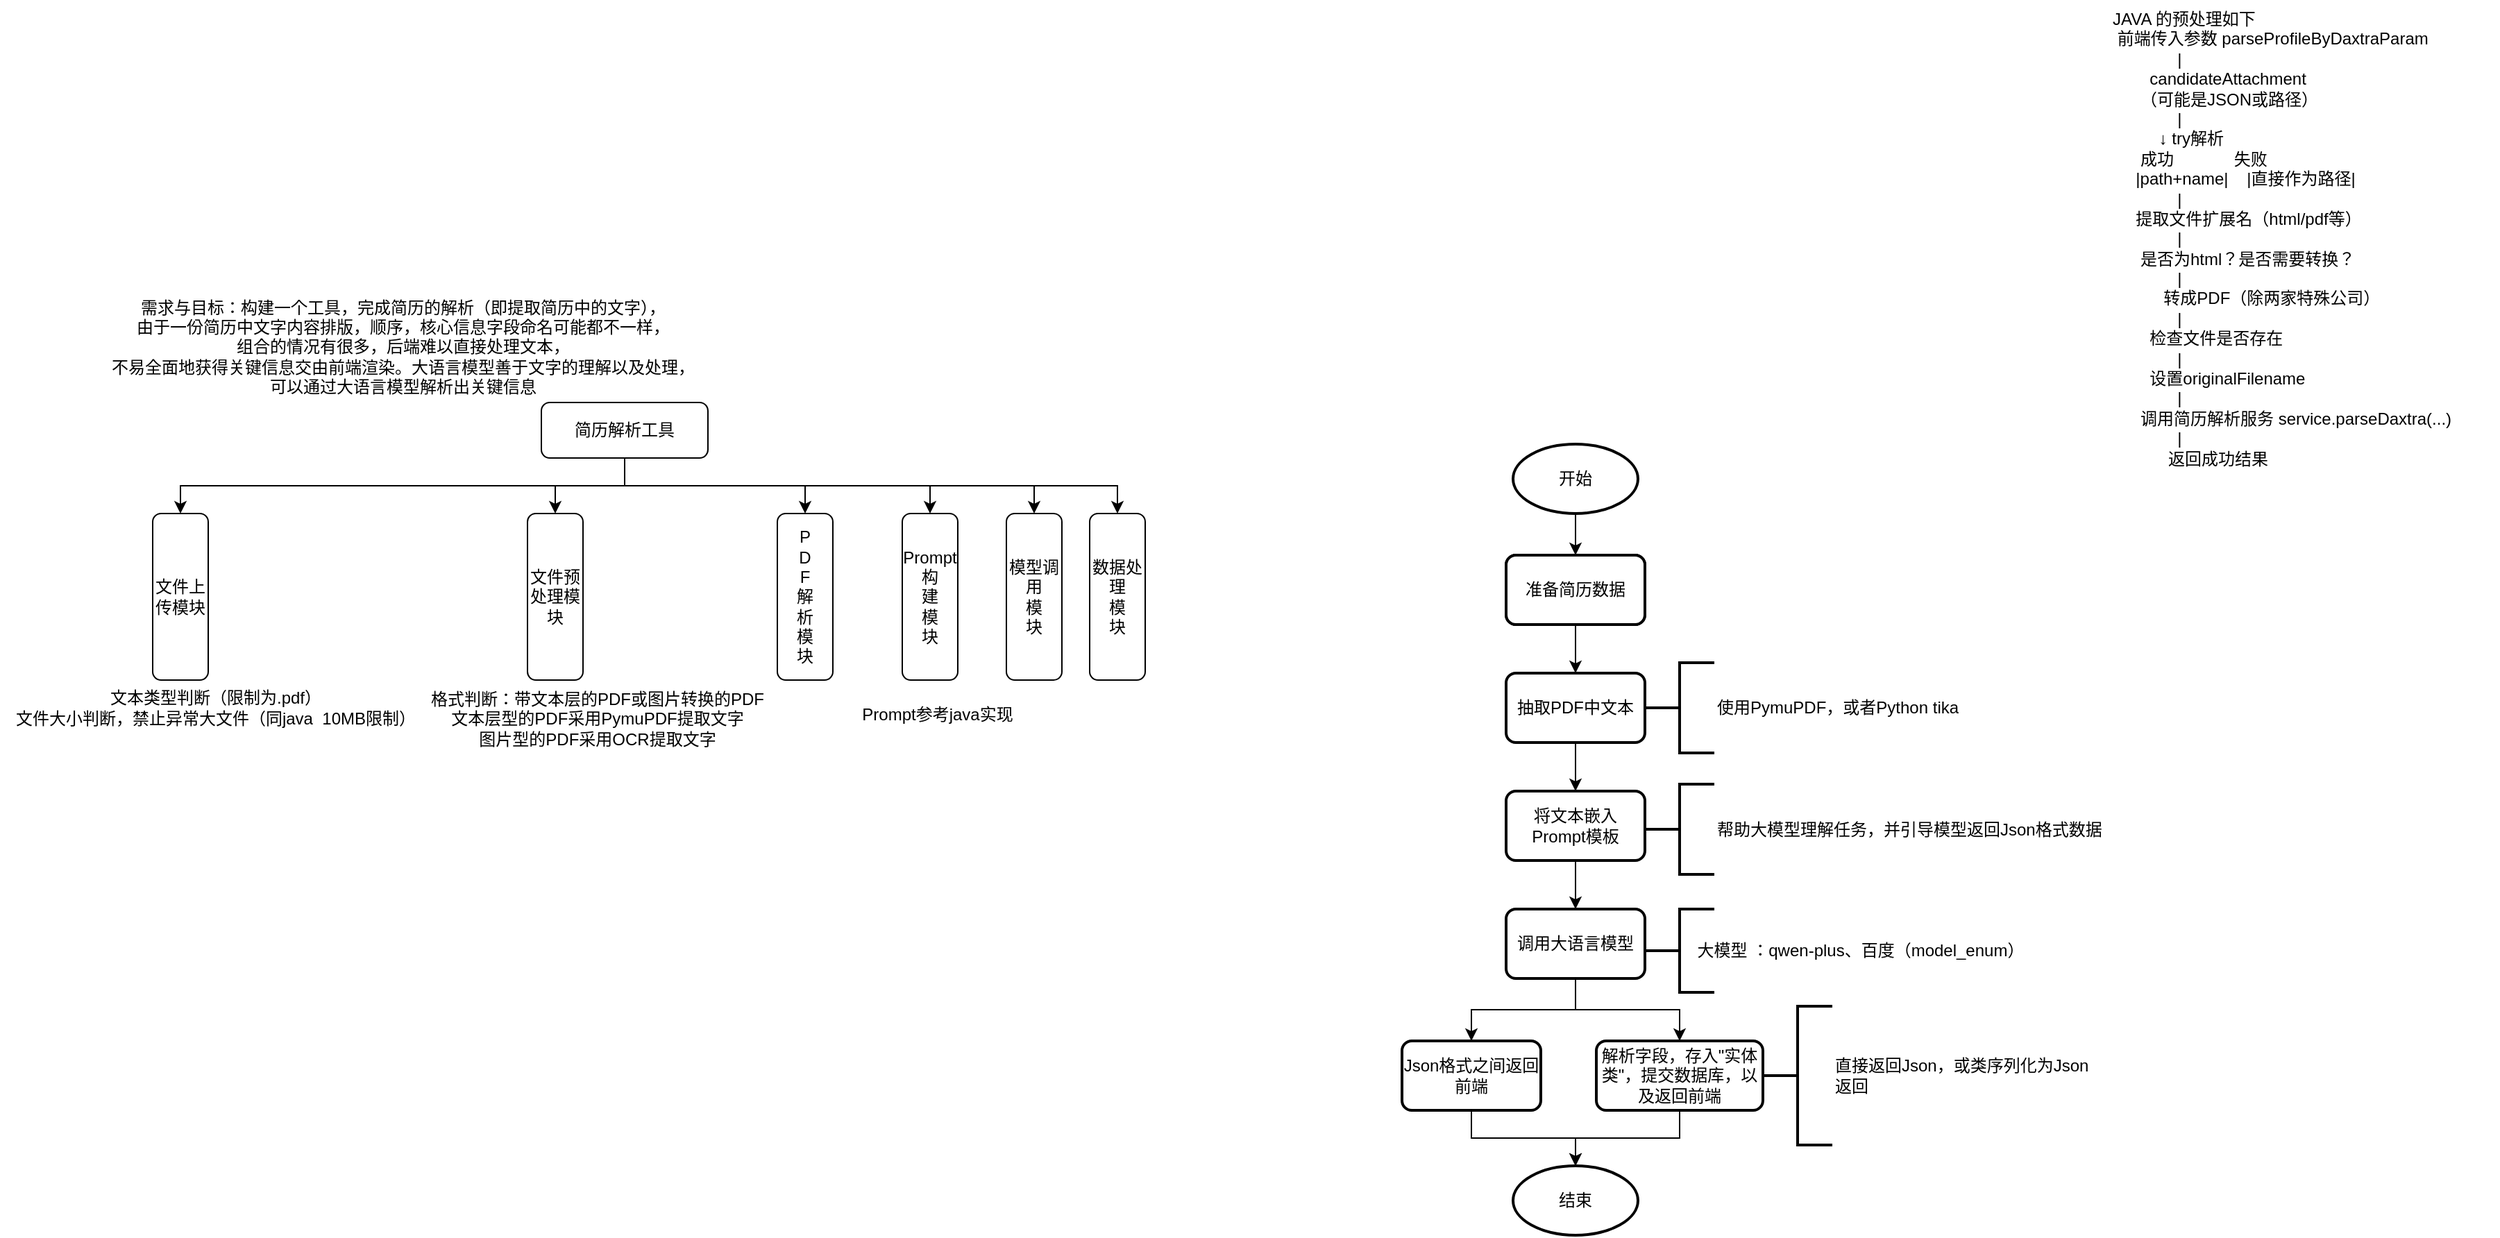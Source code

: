 <mxfile version="27.0.6">
  <diagram name="第 1 页" id="RAnofV5TpTS3j_4g2dHu">
    <mxGraphModel dx="1877" dy="703" grid="1" gridSize="10" guides="1" tooltips="1" connect="1" arrows="1" fold="1" page="1" pageScale="1" pageWidth="827" pageHeight="1169" math="0" shadow="0">
      <root>
        <mxCell id="0" />
        <mxCell id="1" parent="0" />
        <mxCell id="Fmd-8I5noo5baAwEKWVO-14" style="edgeStyle=orthogonalEdgeStyle;rounded=0;orthogonalLoop=1;jettySize=auto;html=1;exitX=0.5;exitY=1;exitDx=0;exitDy=0;exitPerimeter=0;entryX=0.5;entryY=0;entryDx=0;entryDy=0;" parent="1" source="Fmd-8I5noo5baAwEKWVO-1" target="Fmd-8I5noo5baAwEKWVO-2" edge="1">
          <mxGeometry relative="1" as="geometry" />
        </mxCell>
        <mxCell id="Fmd-8I5noo5baAwEKWVO-1" value="开始" style="strokeWidth=2;html=1;shape=mxgraph.flowchart.start_1;whiteSpace=wrap;" parent="1" vertex="1">
          <mxGeometry x="580" y="660" width="90" height="50" as="geometry" />
        </mxCell>
        <mxCell id="Fmd-8I5noo5baAwEKWVO-15" style="edgeStyle=orthogonalEdgeStyle;rounded=0;orthogonalLoop=1;jettySize=auto;html=1;exitX=0.5;exitY=1;exitDx=0;exitDy=0;entryX=0.5;entryY=0;entryDx=0;entryDy=0;" parent="1" source="Fmd-8I5noo5baAwEKWVO-2" target="Fmd-8I5noo5baAwEKWVO-8" edge="1">
          <mxGeometry relative="1" as="geometry" />
        </mxCell>
        <mxCell id="Fmd-8I5noo5baAwEKWVO-2" value="准备简历数据" style="rounded=1;whiteSpace=wrap;html=1;absoluteArcSize=1;arcSize=14;strokeWidth=2;" parent="1" vertex="1">
          <mxGeometry x="575" y="740" width="100" height="50" as="geometry" />
        </mxCell>
        <mxCell id="Fmd-8I5noo5baAwEKWVO-4" value="大模型 ：qwen-plus、百度（model_enum）" style="text;html=1;align=center;verticalAlign=middle;resizable=0;points=[];autosize=1;strokeColor=none;fillColor=none;" parent="1" vertex="1">
          <mxGeometry x="700" y="1010" width="260" height="30" as="geometry" />
        </mxCell>
        <mxCell id="Fmd-8I5noo5baAwEKWVO-17" style="edgeStyle=orthogonalEdgeStyle;rounded=0;orthogonalLoop=1;jettySize=auto;html=1;exitX=0.5;exitY=1;exitDx=0;exitDy=0;entryX=0.5;entryY=0;entryDx=0;entryDy=0;" parent="1" source="Fmd-8I5noo5baAwEKWVO-8" target="Fmd-8I5noo5baAwEKWVO-9" edge="1">
          <mxGeometry relative="1" as="geometry" />
        </mxCell>
        <mxCell id="Fmd-8I5noo5baAwEKWVO-8" value="抽取PDF中文本" style="rounded=1;whiteSpace=wrap;html=1;absoluteArcSize=1;arcSize=14;strokeWidth=2;" parent="1" vertex="1">
          <mxGeometry x="575" y="825" width="100" height="50" as="geometry" />
        </mxCell>
        <mxCell id="Fmd-8I5noo5baAwEKWVO-18" style="edgeStyle=orthogonalEdgeStyle;rounded=0;orthogonalLoop=1;jettySize=auto;html=1;exitX=0.5;exitY=1;exitDx=0;exitDy=0;entryX=0.5;entryY=0;entryDx=0;entryDy=0;" parent="1" source="Fmd-8I5noo5baAwEKWVO-9" target="Fmd-8I5noo5baAwEKWVO-10" edge="1">
          <mxGeometry relative="1" as="geometry" />
        </mxCell>
        <mxCell id="Fmd-8I5noo5baAwEKWVO-9" value="将文本嵌入Prompt模板" style="rounded=1;whiteSpace=wrap;html=1;absoluteArcSize=1;arcSize=14;strokeWidth=2;" parent="1" vertex="1">
          <mxGeometry x="575" y="910" width="100" height="50" as="geometry" />
        </mxCell>
        <mxCell id="Fmd-8I5noo5baAwEKWVO-21" style="edgeStyle=orthogonalEdgeStyle;rounded=0;orthogonalLoop=1;jettySize=auto;html=1;exitX=0.5;exitY=1;exitDx=0;exitDy=0;entryX=0.5;entryY=0;entryDx=0;entryDy=0;" parent="1" source="Fmd-8I5noo5baAwEKWVO-10" target="Fmd-8I5noo5baAwEKWVO-20" edge="1">
          <mxGeometry relative="1" as="geometry" />
        </mxCell>
        <mxCell id="Fmd-8I5noo5baAwEKWVO-24" style="edgeStyle=orthogonalEdgeStyle;rounded=0;orthogonalLoop=1;jettySize=auto;html=1;exitX=0.5;exitY=1;exitDx=0;exitDy=0;" parent="1" source="Fmd-8I5noo5baAwEKWVO-10" target="Fmd-8I5noo5baAwEKWVO-22" edge="1">
          <mxGeometry relative="1" as="geometry" />
        </mxCell>
        <mxCell id="Fmd-8I5noo5baAwEKWVO-10" value="调用大语言模型" style="rounded=1;whiteSpace=wrap;html=1;absoluteArcSize=1;arcSize=14;strokeWidth=2;" parent="1" vertex="1">
          <mxGeometry x="575" y="995" width="100" height="50" as="geometry" />
        </mxCell>
        <mxCell id="Fmd-8I5noo5baAwEKWVO-11" value="帮助大模型理解任务，并引导模型返回Json格式数据" style="strokeWidth=2;html=1;shape=mxgraph.flowchart.annotation_2;align=left;labelPosition=right;pointerEvents=1;" parent="1" vertex="1">
          <mxGeometry x="675" y="905" width="50" height="65" as="geometry" />
        </mxCell>
        <mxCell id="Fmd-8I5noo5baAwEKWVO-12" value="" style="strokeWidth=2;html=1;shape=mxgraph.flowchart.annotation_2;align=left;labelPosition=right;pointerEvents=1;" parent="1" vertex="1">
          <mxGeometry x="675" y="995" width="50" height="60" as="geometry" />
        </mxCell>
        <mxCell id="Fmd-8I5noo5baAwEKWVO-13" value="&lt;span style=&quot;text-align: center;&quot;&gt;使用PymuPDF，或者Python tika&lt;/span&gt;" style="strokeWidth=2;html=1;shape=mxgraph.flowchart.annotation_2;align=left;labelPosition=right;pointerEvents=1;" parent="1" vertex="1">
          <mxGeometry x="675" y="817.5" width="50" height="65" as="geometry" />
        </mxCell>
        <mxCell id="Fmd-8I5noo5baAwEKWVO-19" value="准备简历数据" style="rounded=1;whiteSpace=wrap;html=1;absoluteArcSize=1;arcSize=14;strokeWidth=2;" parent="1" vertex="1">
          <mxGeometry x="575" y="740" width="100" height="50" as="geometry" />
        </mxCell>
        <mxCell id="W3__g1lPB0kGk18yHPJ4-13" style="edgeStyle=orthogonalEdgeStyle;rounded=0;orthogonalLoop=1;jettySize=auto;html=1;exitX=0.5;exitY=1;exitDx=0;exitDy=0;" edge="1" parent="1" source="Fmd-8I5noo5baAwEKWVO-20" target="W3__g1lPB0kGk18yHPJ4-12">
          <mxGeometry relative="1" as="geometry" />
        </mxCell>
        <mxCell id="Fmd-8I5noo5baAwEKWVO-20" value="Json格式之间返回前端" style="rounded=1;whiteSpace=wrap;html=1;absoluteArcSize=1;arcSize=14;strokeWidth=2;" parent="1" vertex="1">
          <mxGeometry x="500" y="1090" width="100" height="50" as="geometry" />
        </mxCell>
        <mxCell id="W3__g1lPB0kGk18yHPJ4-14" style="edgeStyle=orthogonalEdgeStyle;rounded=0;orthogonalLoop=1;jettySize=auto;html=1;exitX=0.5;exitY=1;exitDx=0;exitDy=0;" edge="1" parent="1" source="Fmd-8I5noo5baAwEKWVO-22" target="W3__g1lPB0kGk18yHPJ4-12">
          <mxGeometry relative="1" as="geometry" />
        </mxCell>
        <mxCell id="Fmd-8I5noo5baAwEKWVO-22" value="解析字段，存入&quot;实体类&quot;，提交数据库，以及返回前端" style="rounded=1;whiteSpace=wrap;html=1;absoluteArcSize=1;arcSize=14;strokeWidth=2;" parent="1" vertex="1">
          <mxGeometry x="640" y="1090" width="120" height="50" as="geometry" />
        </mxCell>
        <mxCell id="Fmd-8I5noo5baAwEKWVO-23" value="直接返回Json，或类序列化为Json&lt;div&gt;返回&lt;/div&gt;" style="strokeWidth=2;html=1;shape=mxgraph.flowchart.annotation_2;align=left;labelPosition=right;pointerEvents=1;" parent="1" vertex="1">
          <mxGeometry x="760" y="1065" width="50" height="100" as="geometry" />
        </mxCell>
        <mxCell id="W3__g1lPB0kGk18yHPJ4-16" style="edgeStyle=orthogonalEdgeStyle;rounded=0;orthogonalLoop=1;jettySize=auto;html=1;exitX=0.5;exitY=1;exitDx=0;exitDy=0;" edge="1" parent="1" source="W3__g1lPB0kGk18yHPJ4-1" target="W3__g1lPB0kGk18yHPJ4-2">
          <mxGeometry relative="1" as="geometry" />
        </mxCell>
        <mxCell id="W3__g1lPB0kGk18yHPJ4-17" style="edgeStyle=orthogonalEdgeStyle;rounded=0;orthogonalLoop=1;jettySize=auto;html=1;exitX=0.5;exitY=1;exitDx=0;exitDy=0;" edge="1" parent="1" source="W3__g1lPB0kGk18yHPJ4-1" target="W3__g1lPB0kGk18yHPJ4-8">
          <mxGeometry relative="1" as="geometry" />
        </mxCell>
        <mxCell id="W3__g1lPB0kGk18yHPJ4-18" style="edgeStyle=orthogonalEdgeStyle;rounded=0;orthogonalLoop=1;jettySize=auto;html=1;exitX=0.5;exitY=1;exitDx=0;exitDy=0;" edge="1" parent="1" source="W3__g1lPB0kGk18yHPJ4-1" target="W3__g1lPB0kGk18yHPJ4-3">
          <mxGeometry relative="1" as="geometry" />
        </mxCell>
        <mxCell id="W3__g1lPB0kGk18yHPJ4-19" style="edgeStyle=orthogonalEdgeStyle;rounded=0;orthogonalLoop=1;jettySize=auto;html=1;exitX=0.5;exitY=1;exitDx=0;exitDy=0;" edge="1" parent="1" source="W3__g1lPB0kGk18yHPJ4-1" target="W3__g1lPB0kGk18yHPJ4-4">
          <mxGeometry relative="1" as="geometry" />
        </mxCell>
        <mxCell id="W3__g1lPB0kGk18yHPJ4-20" style="edgeStyle=orthogonalEdgeStyle;rounded=0;orthogonalLoop=1;jettySize=auto;html=1;exitX=0.5;exitY=1;exitDx=0;exitDy=0;" edge="1" parent="1" source="W3__g1lPB0kGk18yHPJ4-1" target="W3__g1lPB0kGk18yHPJ4-5">
          <mxGeometry relative="1" as="geometry" />
        </mxCell>
        <mxCell id="W3__g1lPB0kGk18yHPJ4-21" style="edgeStyle=orthogonalEdgeStyle;rounded=0;orthogonalLoop=1;jettySize=auto;html=1;exitX=0.5;exitY=1;exitDx=0;exitDy=0;entryX=0.5;entryY=0;entryDx=0;entryDy=0;" edge="1" parent="1" source="W3__g1lPB0kGk18yHPJ4-1" target="W3__g1lPB0kGk18yHPJ4-6">
          <mxGeometry relative="1" as="geometry" />
        </mxCell>
        <mxCell id="W3__g1lPB0kGk18yHPJ4-1" value="简历解析工具" style="rounded=1;whiteSpace=wrap;html=1;" vertex="1" parent="1">
          <mxGeometry x="-120" y="630" width="120" height="40" as="geometry" />
        </mxCell>
        <mxCell id="W3__g1lPB0kGk18yHPJ4-2" value="文件预处理模块" style="rounded=1;whiteSpace=wrap;html=1;align=center;labelPosition=center;verticalLabelPosition=middle;verticalAlign=middle;" vertex="1" parent="1">
          <mxGeometry x="-130" y="710" width="40" height="120" as="geometry" />
        </mxCell>
        <mxCell id="W3__g1lPB0kGk18yHPJ4-3" value="P&lt;div&gt;D&lt;/div&gt;&lt;div&gt;F&lt;/div&gt;&lt;div&gt;解&lt;/div&gt;&lt;div&gt;析&lt;/div&gt;&lt;div&gt;模&lt;/div&gt;&lt;div&gt;&lt;span style=&quot;background-color: transparent; color: light-dark(rgb(0, 0, 0), rgb(255, 255, 255));&quot;&gt;块&lt;/span&gt;&lt;/div&gt;" style="rounded=1;whiteSpace=wrap;html=1;align=center;labelPosition=center;verticalLabelPosition=middle;verticalAlign=middle;" vertex="1" parent="1">
          <mxGeometry x="50" y="710" width="40" height="120" as="geometry" />
        </mxCell>
        <mxCell id="W3__g1lPB0kGk18yHPJ4-4" value="Prompt构&lt;div&gt;建&lt;br&gt;&lt;div&gt;模&lt;/div&gt;&lt;div&gt;&lt;span style=&quot;background-color: transparent; color: light-dark(rgb(0, 0, 0), rgb(255, 255, 255));&quot;&gt;块&lt;/span&gt;&lt;/div&gt;&lt;/div&gt;" style="rounded=1;whiteSpace=wrap;html=1;align=center;labelPosition=center;verticalLabelPosition=middle;verticalAlign=middle;" vertex="1" parent="1">
          <mxGeometry x="140" y="710" width="40" height="120" as="geometry" />
        </mxCell>
        <mxCell id="W3__g1lPB0kGk18yHPJ4-5" value="模型调用&lt;div&gt;&lt;div&gt;模&lt;/div&gt;&lt;div&gt;&lt;span style=&quot;background-color: transparent; color: light-dark(rgb(0, 0, 0), rgb(255, 255, 255));&quot;&gt;块&lt;/span&gt;&lt;/div&gt;&lt;/div&gt;" style="rounded=1;whiteSpace=wrap;html=1;align=center;labelPosition=center;verticalLabelPosition=middle;verticalAlign=middle;" vertex="1" parent="1">
          <mxGeometry x="215" y="710" width="40" height="120" as="geometry" />
        </mxCell>
        <mxCell id="W3__g1lPB0kGk18yHPJ4-6" value="数据处理&lt;br&gt;&lt;div&gt;&lt;div&gt;模&lt;/div&gt;&lt;div&gt;&lt;span style=&quot;background-color: transparent; color: light-dark(rgb(0, 0, 0), rgb(255, 255, 255));&quot;&gt;块&lt;/span&gt;&lt;/div&gt;&lt;/div&gt;" style="rounded=1;whiteSpace=wrap;html=1;align=center;labelPosition=center;verticalLabelPosition=middle;verticalAlign=middle;" vertex="1" parent="1">
          <mxGeometry x="275" y="710" width="40" height="120" as="geometry" />
        </mxCell>
        <mxCell id="W3__g1lPB0kGk18yHPJ4-7" value="需求与目标：构建一个工具，完成简历的解析（即提取简历中的文字），&lt;div&gt;由于一份简历中文字内容排版，顺序，核心信息字段命名可能都不一样，&lt;div&gt;组合的情况有很多，后端难以直接处理文本，&lt;/div&gt;&lt;div&gt;不易全面地获得关键信息交由前端渲染。大语言模型善于文字的理解以及处理，&lt;/div&gt;&lt;div&gt;可以通过大语言模型解析出关键信息&lt;/div&gt;&lt;/div&gt;" style="text;html=1;align=center;verticalAlign=middle;resizable=0;points=[];autosize=1;strokeColor=none;fillColor=none;" vertex="1" parent="1">
          <mxGeometry x="-440" y="545" width="440" height="90" as="geometry" />
        </mxCell>
        <mxCell id="W3__g1lPB0kGk18yHPJ4-8" value="文件上传模块" style="rounded=1;whiteSpace=wrap;html=1;align=center;labelPosition=center;verticalLabelPosition=middle;verticalAlign=middle;" vertex="1" parent="1">
          <mxGeometry x="-400" y="710" width="40" height="120" as="geometry" />
        </mxCell>
        <mxCell id="W3__g1lPB0kGk18yHPJ4-9" value="文本类型判断（限制为.pdf）&lt;br&gt;&lt;div&gt;文件大小判断，禁止异常大文件（同java&amp;nbsp;&amp;nbsp;&lt;span style=&quot;background-color: transparent; color: light-dark(rgb(0, 0, 0), rgb(255, 255, 255));&quot;&gt;10MB限制&lt;/span&gt;&lt;span style=&quot;background-color: transparent; color: light-dark(rgb(0, 0, 0), rgb(255, 255, 255));&quot;&gt;）&lt;/span&gt;&lt;/div&gt;" style="text;html=1;align=center;verticalAlign=middle;resizable=0;points=[];autosize=1;strokeColor=none;fillColor=none;" vertex="1" parent="1">
          <mxGeometry x="-510" y="830" width="310" height="40" as="geometry" />
        </mxCell>
        <mxCell id="W3__g1lPB0kGk18yHPJ4-10" value="&lt;div&gt;格式判断：带文本层的PDF或图片转换的PDF&lt;/div&gt;&lt;div&gt;文本层型的PDF采用PymuPDF提取文字&lt;/div&gt;图片型的PDF采用OCR提取文字&lt;div&gt;&lt;br&gt;&lt;/div&gt;" style="text;html=1;align=center;verticalAlign=middle;resizable=0;points=[];autosize=1;strokeColor=none;fillColor=none;" vertex="1" parent="1">
          <mxGeometry x="-210" y="830" width="260" height="70" as="geometry" />
        </mxCell>
        <mxCell id="W3__g1lPB0kGk18yHPJ4-11" value="Prompt参考java实现" style="text;html=1;align=center;verticalAlign=middle;resizable=0;points=[];autosize=1;strokeColor=none;fillColor=none;" vertex="1" parent="1">
          <mxGeometry x="100" y="840" width="130" height="30" as="geometry" />
        </mxCell>
        <mxCell id="W3__g1lPB0kGk18yHPJ4-12" value="结束" style="strokeWidth=2;html=1;shape=mxgraph.flowchart.start_1;whiteSpace=wrap;" vertex="1" parent="1">
          <mxGeometry x="580" y="1180" width="90" height="50" as="geometry" />
        </mxCell>
        <mxCell id="W3__g1lPB0kGk18yHPJ4-15" value="JAVA 的预处理如下&#xa; 前端传入参数 parseProfileByDaxtraParam&#xa;              |&#xa;        candidateAttachment&#xa;      （可能是JSON或路径）&#xa;              |&#xa;          ↓ try解析&#xa;      成功             失败&#xa;     |path+name|    |直接作为路径|&#xa;              |&#xa;     提取文件扩展名（html/pdf等）&#xa;              |&#xa;      是否为html？是否需要转换？&#xa;              |&#xa;           转成PDF（除两家特殊公司）&#xa;              |&#xa;        检查文件是否存在&#xa;              |&#xa;        设置originalFilename&#xa;              |&#xa;      调用简历解析服务 service.parseDaxtra(...)&#xa;              |&#xa;            返回成功结果" style="text;whiteSpace=wrap;" vertex="1" parent="1">
          <mxGeometry x="1010" y="340" width="280" height="340" as="geometry" />
        </mxCell>
      </root>
    </mxGraphModel>
  </diagram>
</mxfile>
